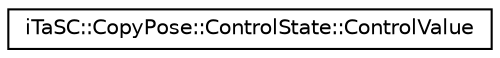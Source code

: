digraph G
{
  edge [fontname="Helvetica",fontsize="10",labelfontname="Helvetica",labelfontsize="10"];
  node [fontname="Helvetica",fontsize="10",shape=record];
  rankdir=LR;
  Node1 [label="iTaSC::CopyPose::ControlState::ControlValue",height=0.2,width=0.4,color="black", fillcolor="white", style="filled",URL="$d6/d6b/structiTaSC_1_1CopyPose_1_1ControlState_1_1ControlValue.html"];
}
